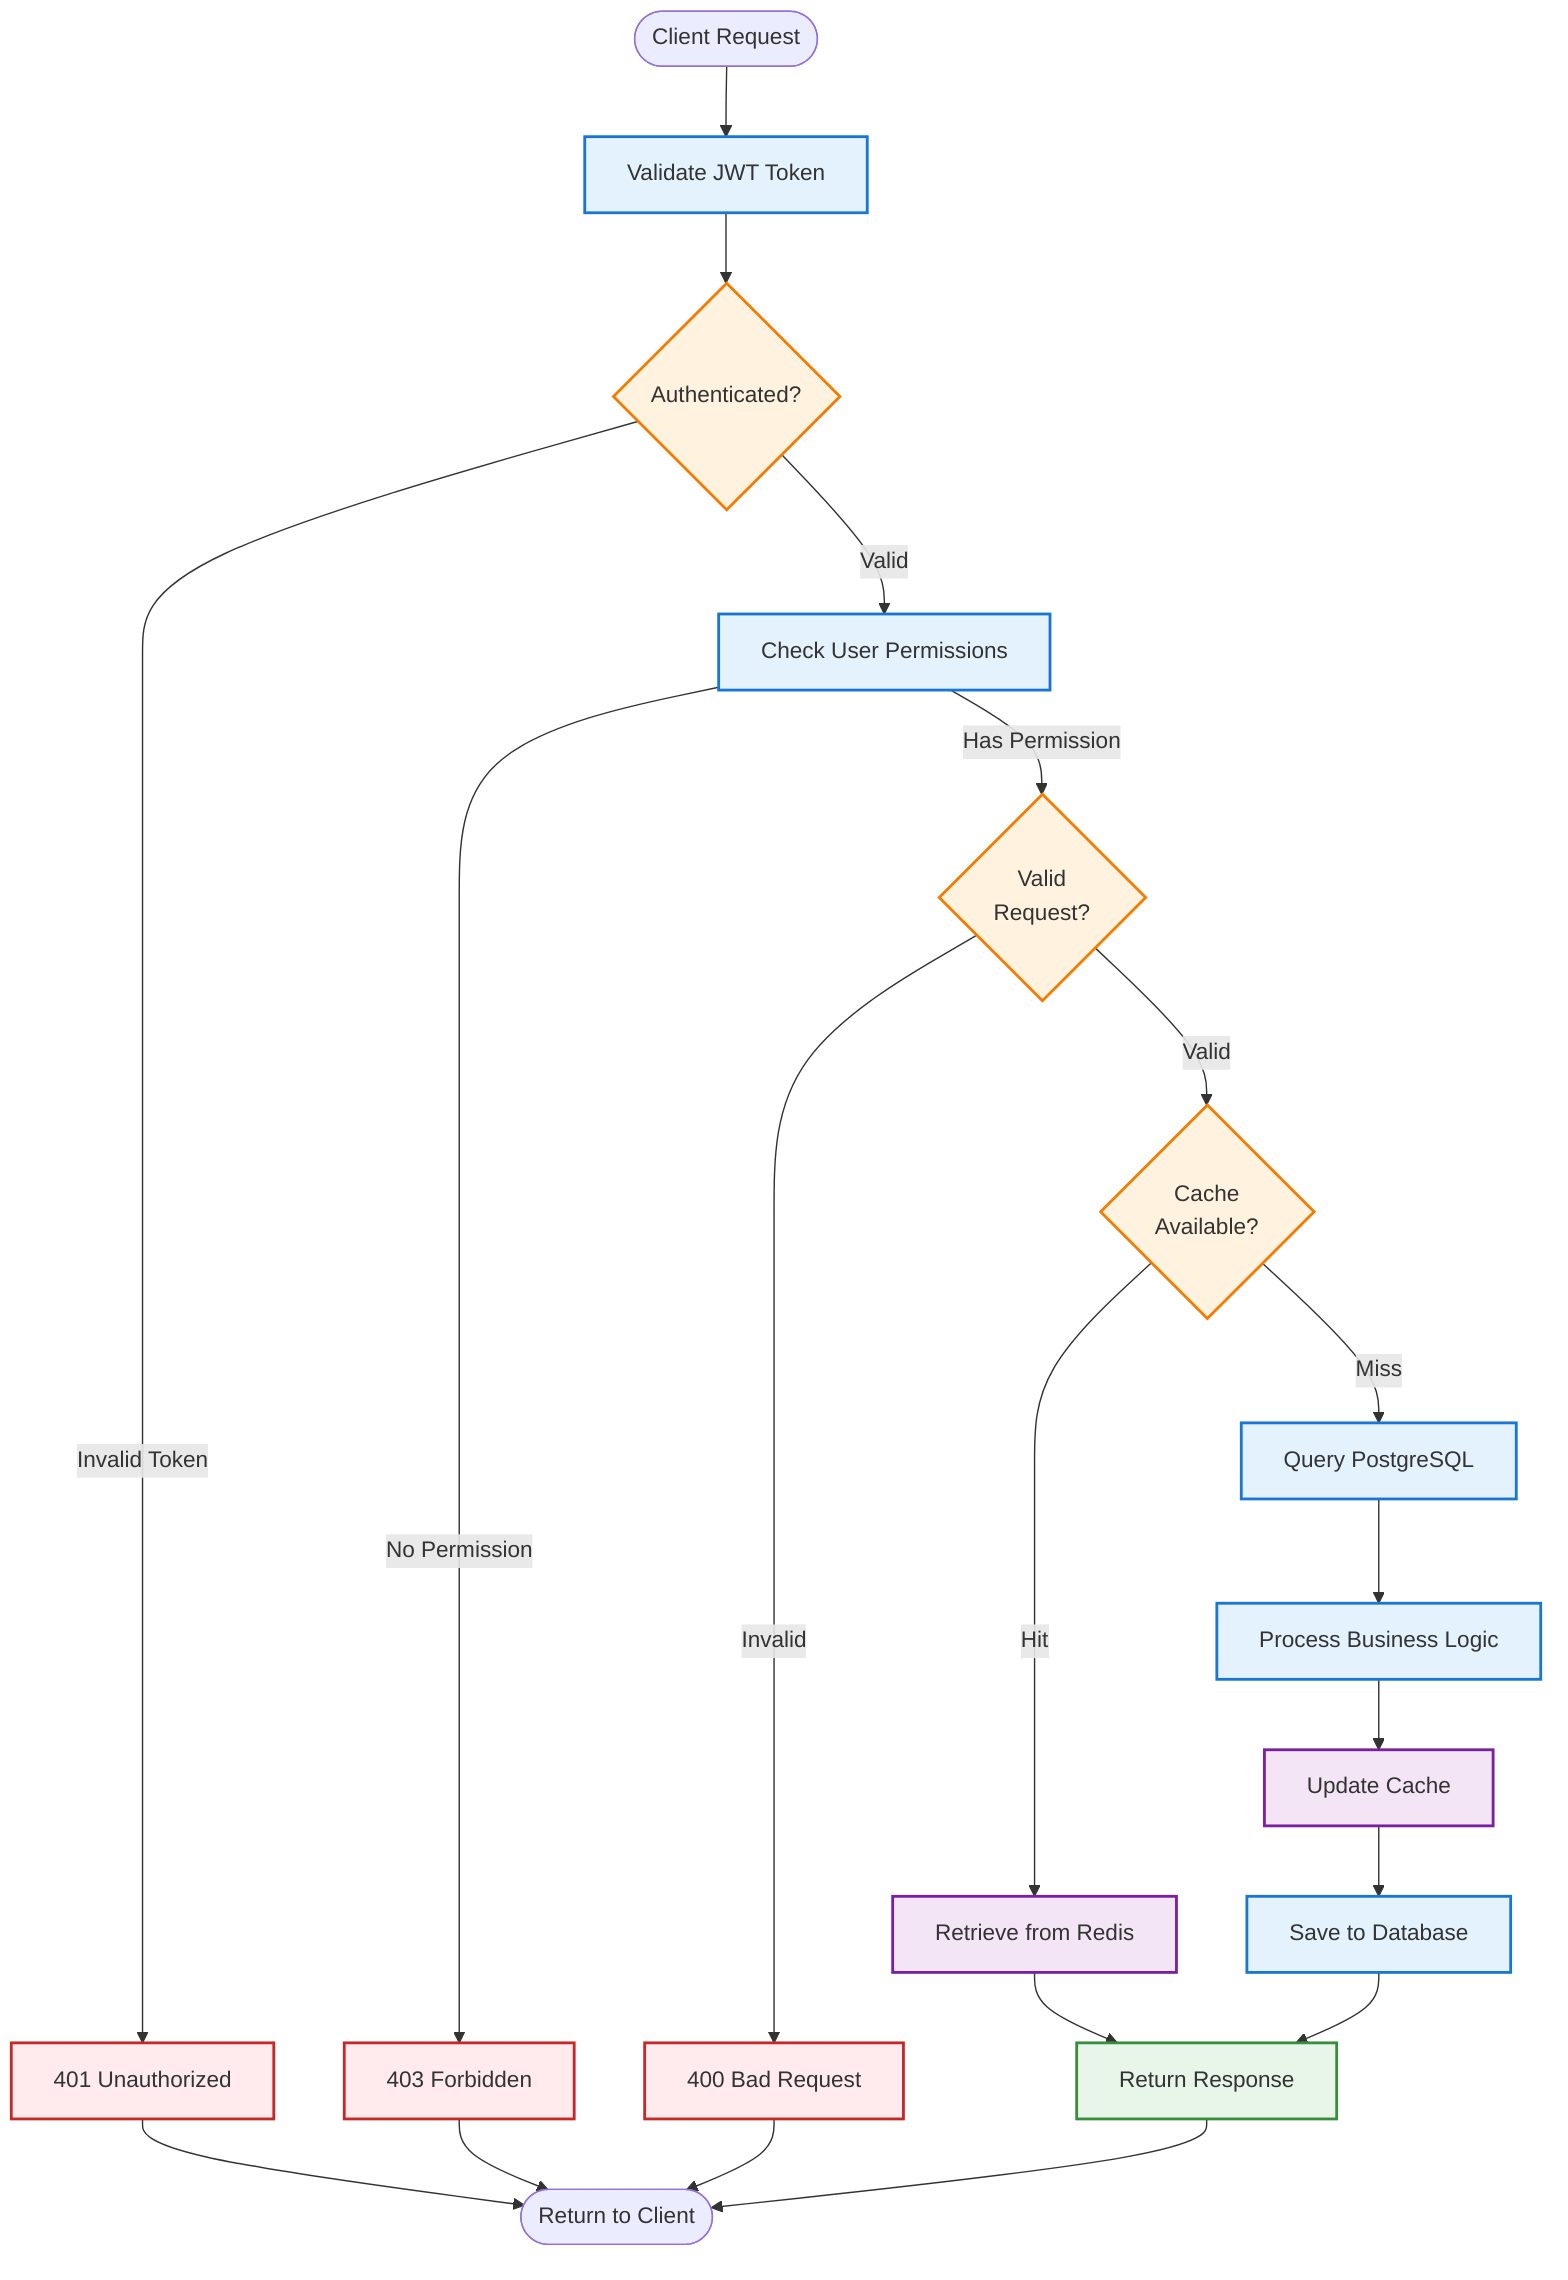 flowchart TD
    START([Client Request])

    AUTH{Authenticated?}
    CACHE{Cache<br/>Available?}
    VALIDATE{Valid<br/>Request?}

    JWT_CHECK[Validate JWT Token]
    AUTHORIZE[Check User Permissions]

    GET_CACHE[Retrieve from Redis]
    QUERY_DB[Query PostgreSQL]
    PROCESS[Process Business Logic]

    UPDATE_CACHE[Update Cache]
    SAVE_DB[Save to Database]

    RESPONSE[Return Response]
    ERROR_401[401 Unauthorized]
    ERROR_403[403 Forbidden]
    ERROR_400[400 Bad Request]

    START --> JWT_CHECK
    JWT_CHECK --> AUTH

    AUTH -->|Invalid Token| ERROR_401
    AUTH -->|Valid| AUTHORIZE

    AUTHORIZE -->|No Permission| ERROR_403
    AUTHORIZE -->|Has Permission| VALIDATE

    VALIDATE -->|Invalid| ERROR_400
    VALIDATE -->|Valid| CACHE

    CACHE -->|Hit| GET_CACHE
    GET_CACHE --> RESPONSE

    CACHE -->|Miss| QUERY_DB
    QUERY_DB --> PROCESS
    PROCESS --> UPDATE_CACHE
    UPDATE_CACHE --> SAVE_DB
    SAVE_DB --> RESPONSE

    RESPONSE --> END([Return to Client])
    ERROR_401 --> END
    ERROR_403 --> END
    ERROR_400 --> END

    classDef process fill:#e3f2fd,stroke:#1976d2,stroke-width:2px
    classDef decision fill:#fff3e0,stroke:#f57c00,stroke-width:2px
    classDef error fill:#ffebee,stroke:#c62828,stroke-width:2px
    classDef success fill:#e8f5e9,stroke:#388e3c,stroke-width:2px
    classDef cache fill:#f3e5f5,stroke:#7b1fa2,stroke-width:2px

    class JWT_CHECK,AUTHORIZE,PROCESS,QUERY_DB,SAVE_DB process
    class AUTH,CACHE,VALIDATE decision
    class ERROR_401,ERROR_403,ERROR_400 error
    class GET_CACHE,UPDATE_CACHE cache
    class RESPONSE success
